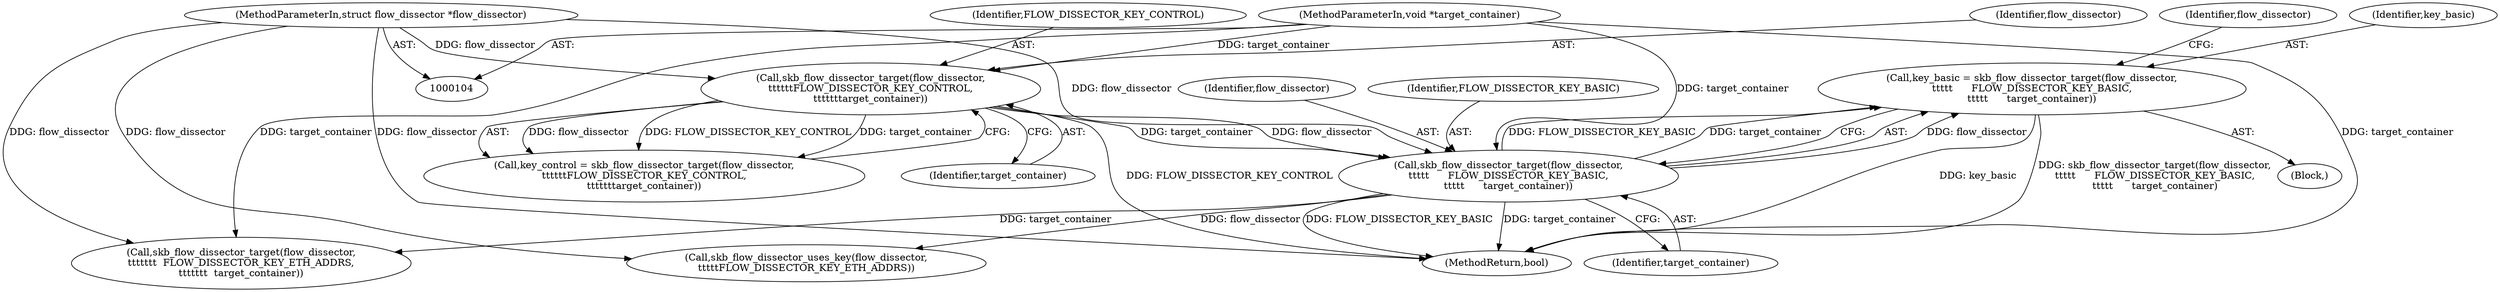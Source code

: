 digraph "0_linux_a6e544b0a88b53114bfa5a57e21b7be7a8dfc9d0@pointer" {
"1000151" [label="(Call,key_basic = skb_flow_dissector_target(flow_dissector,\n\t\t\t\t\t      FLOW_DISSECTOR_KEY_BASIC,\n\t\t\t\t\t      target_container))"];
"1000153" [label="(Call,skb_flow_dissector_target(flow_dissector,\n\t\t\t\t\t      FLOW_DISSECTOR_KEY_BASIC,\n\t\t\t\t\t      target_container))"];
"1000147" [label="(Call,skb_flow_dissector_target(flow_dissector,\n\t\t\t\t\t\tFLOW_DISSECTOR_KEY_CONTROL,\n\t\t\t\t\t\ttarget_container))"];
"1000106" [label="(MethodParameterIn,struct flow_dissector *flow_dissector)"];
"1000107" [label="(MethodParameterIn,void *target_container)"];
"1000154" [label="(Identifier,flow_dissector)"];
"1000155" [label="(Identifier,FLOW_DISSECTOR_KEY_BASIC)"];
"1000812" [label="(MethodReturn,bool)"];
"1000150" [label="(Identifier,target_container)"];
"1000156" [label="(Identifier,target_container)"];
"1000152" [label="(Identifier,key_basic)"];
"1000145" [label="(Call,key_control = skb_flow_dissector_target(flow_dissector,\n\t\t\t\t\t\tFLOW_DISSECTOR_KEY_CONTROL,\n\t\t\t\t\t\ttarget_container))"];
"1000153" [label="(Call,skb_flow_dissector_target(flow_dissector,\n\t\t\t\t\t      FLOW_DISSECTOR_KEY_BASIC,\n\t\t\t\t\t      target_container))"];
"1000112" [label="(Block,)"];
"1000106" [label="(MethodParameterIn,struct flow_dissector *flow_dissector)"];
"1000148" [label="(Identifier,flow_dissector)"];
"1000151" [label="(Call,key_basic = skb_flow_dissector_target(flow_dissector,\n\t\t\t\t\t      FLOW_DISSECTOR_KEY_BASIC,\n\t\t\t\t\t      target_container))"];
"1000170" [label="(Call,skb_flow_dissector_target(flow_dissector,\n\t\t\t\t\t\t\t  FLOW_DISSECTOR_KEY_ETH_ADDRS,\n\t\t\t\t\t\t\t  target_container))"];
"1000149" [label="(Identifier,FLOW_DISSECTOR_KEY_CONTROL)"];
"1000159" [label="(Identifier,flow_dissector)"];
"1000147" [label="(Call,skb_flow_dissector_target(flow_dissector,\n\t\t\t\t\t\tFLOW_DISSECTOR_KEY_CONTROL,\n\t\t\t\t\t\ttarget_container))"];
"1000107" [label="(MethodParameterIn,void *target_container)"];
"1000158" [label="(Call,skb_flow_dissector_uses_key(flow_dissector,\n\t\t\t\t\tFLOW_DISSECTOR_KEY_ETH_ADDRS))"];
"1000151" -> "1000112"  [label="AST: "];
"1000151" -> "1000153"  [label="CFG: "];
"1000152" -> "1000151"  [label="AST: "];
"1000153" -> "1000151"  [label="AST: "];
"1000159" -> "1000151"  [label="CFG: "];
"1000151" -> "1000812"  [label="DDG: key_basic"];
"1000151" -> "1000812"  [label="DDG: skb_flow_dissector_target(flow_dissector,\n\t\t\t\t\t      FLOW_DISSECTOR_KEY_BASIC,\n\t\t\t\t\t      target_container)"];
"1000153" -> "1000151"  [label="DDG: flow_dissector"];
"1000153" -> "1000151"  [label="DDG: FLOW_DISSECTOR_KEY_BASIC"];
"1000153" -> "1000151"  [label="DDG: target_container"];
"1000153" -> "1000156"  [label="CFG: "];
"1000154" -> "1000153"  [label="AST: "];
"1000155" -> "1000153"  [label="AST: "];
"1000156" -> "1000153"  [label="AST: "];
"1000153" -> "1000812"  [label="DDG: FLOW_DISSECTOR_KEY_BASIC"];
"1000153" -> "1000812"  [label="DDG: target_container"];
"1000147" -> "1000153"  [label="DDG: flow_dissector"];
"1000147" -> "1000153"  [label="DDG: target_container"];
"1000106" -> "1000153"  [label="DDG: flow_dissector"];
"1000107" -> "1000153"  [label="DDG: target_container"];
"1000153" -> "1000158"  [label="DDG: flow_dissector"];
"1000153" -> "1000170"  [label="DDG: target_container"];
"1000147" -> "1000145"  [label="AST: "];
"1000147" -> "1000150"  [label="CFG: "];
"1000148" -> "1000147"  [label="AST: "];
"1000149" -> "1000147"  [label="AST: "];
"1000150" -> "1000147"  [label="AST: "];
"1000145" -> "1000147"  [label="CFG: "];
"1000147" -> "1000812"  [label="DDG: FLOW_DISSECTOR_KEY_CONTROL"];
"1000147" -> "1000145"  [label="DDG: flow_dissector"];
"1000147" -> "1000145"  [label="DDG: FLOW_DISSECTOR_KEY_CONTROL"];
"1000147" -> "1000145"  [label="DDG: target_container"];
"1000106" -> "1000147"  [label="DDG: flow_dissector"];
"1000107" -> "1000147"  [label="DDG: target_container"];
"1000106" -> "1000104"  [label="AST: "];
"1000106" -> "1000812"  [label="DDG: flow_dissector"];
"1000106" -> "1000158"  [label="DDG: flow_dissector"];
"1000106" -> "1000170"  [label="DDG: flow_dissector"];
"1000107" -> "1000104"  [label="AST: "];
"1000107" -> "1000812"  [label="DDG: target_container"];
"1000107" -> "1000170"  [label="DDG: target_container"];
}
